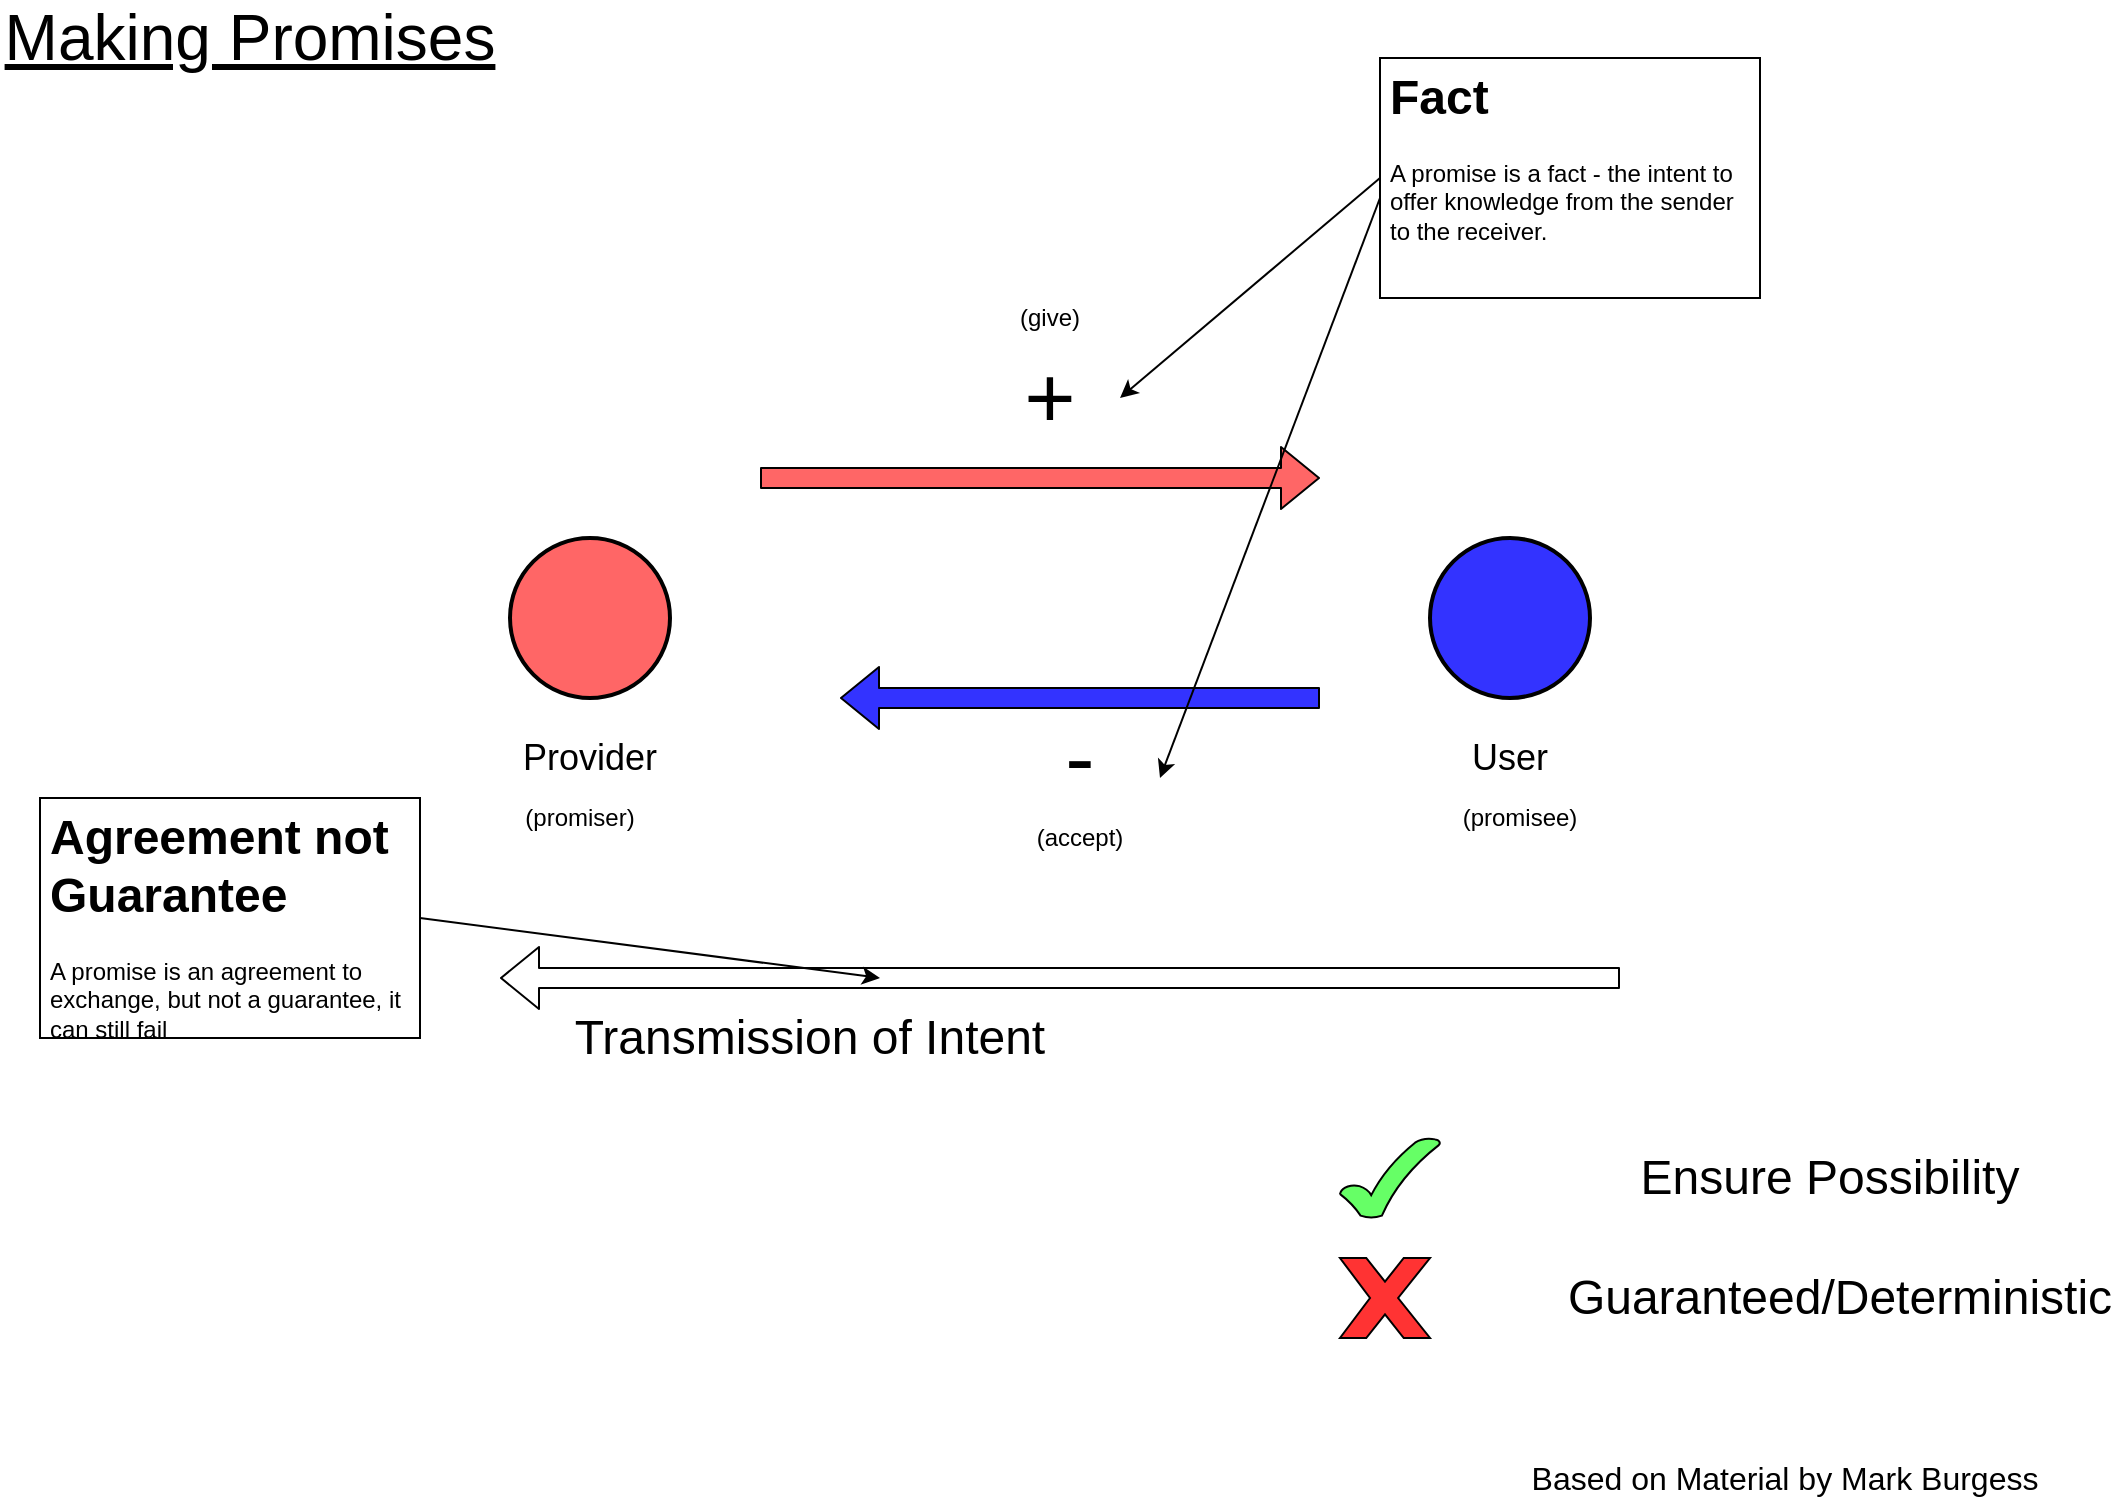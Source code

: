 <mxfile version="15.2.7" type="device"><diagram id="EZRGmwI_W4Lc3WU0OC06" name="Page-1"><mxGraphModel dx="1186" dy="875" grid="1" gridSize="10" guides="1" tooltips="1" connect="1" arrows="1" fold="1" page="1" pageScale="1" pageWidth="1169" pageHeight="827" math="0" shadow="0"><root><mxCell id="0"/><mxCell id="1" parent="0"/><UserObject label="" tooltip="Component" id="bqrXCT1D2EfJ_uqRMOES-1"><mxCell style="ellipse;whiteSpace=wrap;html=1;aspect=fixed;strokeColor=#000000;fillColor=#3333FF;fontFamily=Helvetica;fontSize=13;align=center;strokeWidth=2;" parent="1" vertex="1"><mxGeometry x="775" y="320" width="80" height="80" as="geometry"/></mxCell></UserObject><mxCell id="bqrXCT1D2EfJ_uqRMOES-2" value="&lt;font style=&quot;font-size: 18px&quot;&gt;User&lt;/font&gt;" style="text;html=1;strokeColor=none;fillColor=none;align=center;verticalAlign=middle;whiteSpace=wrap;rounded=0;" parent="1" vertex="1"><mxGeometry x="795" y="420" width="40" height="20" as="geometry"/></mxCell><UserObject label="" tooltip="Component" id="bqrXCT1D2EfJ_uqRMOES-3"><mxCell style="ellipse;whiteSpace=wrap;html=1;aspect=fixed;strokeColor=#000000;fillColor=#FF6666;fontFamily=Helvetica;fontSize=13;align=center;strokeWidth=2;" parent="1" vertex="1"><mxGeometry x="315" y="320" width="80" height="80" as="geometry"/></mxCell></UserObject><mxCell id="bqrXCT1D2EfJ_uqRMOES-4" value="&lt;font style=&quot;font-size: 18px&quot;&gt;Provider&lt;/font&gt;" style="text;html=1;strokeColor=none;fillColor=none;align=center;verticalAlign=middle;whiteSpace=wrap;rounded=0;" parent="1" vertex="1"><mxGeometry x="335" y="420" width="40" height="20" as="geometry"/></mxCell><mxCell id="bqrXCT1D2EfJ_uqRMOES-5" value="" style="shape=flexArrow;endArrow=classic;html=1;fillColor=#FF6666;" parent="1" edge="1"><mxGeometry width="50" height="50" relative="1" as="geometry"><mxPoint x="440" y="290" as="sourcePoint"/><mxPoint x="720" y="290" as="targetPoint"/></mxGeometry></mxCell><mxCell id="bqrXCT1D2EfJ_uqRMOES-6" value="(give)" style="text;html=1;strokeColor=none;fillColor=none;align=center;verticalAlign=middle;whiteSpace=wrap;rounded=0;" parent="1" vertex="1"><mxGeometry x="565" y="200" width="40" height="20" as="geometry"/></mxCell><mxCell id="bqrXCT1D2EfJ_uqRMOES-7" value="&lt;font style=&quot;font-size: 44px&quot;&gt;+&lt;/font&gt;" style="text;html=1;strokeColor=none;fillColor=none;align=center;verticalAlign=middle;whiteSpace=wrap;rounded=0;" parent="1" vertex="1"><mxGeometry x="565" y="240" width="40" height="20" as="geometry"/></mxCell><mxCell id="bqrXCT1D2EfJ_uqRMOES-8" value="" style="shape=flexArrow;endArrow=classic;html=1;fillColor=#3333FF;" parent="1" edge="1"><mxGeometry width="50" height="50" relative="1" as="geometry"><mxPoint x="720" y="400" as="sourcePoint"/><mxPoint x="480" y="400" as="targetPoint"/></mxGeometry></mxCell><mxCell id="bqrXCT1D2EfJ_uqRMOES-9" value="(accept)" style="text;html=1;strokeColor=none;fillColor=none;align=center;verticalAlign=middle;whiteSpace=wrap;rounded=0;" parent="1" vertex="1"><mxGeometry x="580" y="460" width="40" height="20" as="geometry"/></mxCell><mxCell id="bqrXCT1D2EfJ_uqRMOES-10" value="&lt;font style=&quot;font-size: 44px&quot;&gt;-&lt;/font&gt;" style="text;html=1;strokeColor=none;fillColor=none;align=center;verticalAlign=middle;whiteSpace=wrap;rounded=0;" parent="1" vertex="1"><mxGeometry x="580" y="420" width="40" height="20" as="geometry"/></mxCell><mxCell id="bqrXCT1D2EfJ_uqRMOES-13" value="" style="shape=flexArrow;endArrow=classic;html=1;fillColor=none;" parent="1" edge="1"><mxGeometry width="50" height="50" relative="1" as="geometry"><mxPoint x="870" y="540" as="sourcePoint"/><mxPoint x="310" y="540" as="targetPoint"/></mxGeometry></mxCell><mxCell id="bqrXCT1D2EfJ_uqRMOES-14" value="&lt;font style=&quot;font-size: 24px&quot;&gt;Transmission of Intent&lt;/font&gt;" style="text;html=1;strokeColor=none;fillColor=none;align=center;verticalAlign=middle;whiteSpace=wrap;rounded=0;" parent="1" vertex="1"><mxGeometry x="340" y="560" width="250" height="20" as="geometry"/></mxCell><mxCell id="bqrXCT1D2EfJ_uqRMOES-15" value="&lt;font style=&quot;font-size: 24px&quot;&gt;Ensure Possibility&lt;/font&gt;" style="text;html=1;strokeColor=none;fillColor=none;align=center;verticalAlign=middle;whiteSpace=wrap;rounded=0;" parent="1" vertex="1"><mxGeometry x="850" y="630" width="250" height="20" as="geometry"/></mxCell><mxCell id="bqrXCT1D2EfJ_uqRMOES-16" value="&lt;font style=&quot;font-size: 24px&quot;&gt;Guaranteed/Deterministic&lt;/font&gt;" style="text;html=1;strokeColor=none;fillColor=none;align=center;verticalAlign=middle;whiteSpace=wrap;rounded=0;" parent="1" vertex="1"><mxGeometry x="855" y="690" width="250" height="20" as="geometry"/></mxCell><mxCell id="bqrXCT1D2EfJ_uqRMOES-17" value="&lt;font size=&quot;1&quot;&gt;&lt;u style=&quot;font-size: 32px&quot;&gt;Making Promises&lt;/u&gt;&lt;/font&gt;" style="text;html=1;strokeColor=none;fillColor=none;align=center;verticalAlign=middle;whiteSpace=wrap;rounded=0;" parent="1" vertex="1"><mxGeometry x="60" y="60" width="250" height="20" as="geometry"/></mxCell><mxCell id="bqrXCT1D2EfJ_uqRMOES-18" value="&lt;font style=&quot;font-size: 16px&quot;&gt;Based on Material by Mark Burgess&lt;/font&gt;" style="text;html=1;strokeColor=none;fillColor=none;align=center;verticalAlign=middle;whiteSpace=wrap;rounded=0;" parent="1" vertex="1"><mxGeometry x="800" y="780" width="305" height="20" as="geometry"/></mxCell><mxCell id="bqrXCT1D2EfJ_uqRMOES-19" value="" style="verticalLabelPosition=bottom;verticalAlign=top;html=1;shape=mxgraph.basic.tick;fillColor=#66FF66;" parent="1" vertex="1"><mxGeometry x="730" y="620" width="50" height="40" as="geometry"/></mxCell><mxCell id="bqrXCT1D2EfJ_uqRMOES-20" value="" style="verticalLabelPosition=bottom;verticalAlign=top;html=1;shape=mxgraph.basic.x;fillColor=#FF3333;" parent="1" vertex="1"><mxGeometry x="730" y="680" width="45" height="40" as="geometry"/></mxCell><mxCell id="sRBK0djN9M_VX3u70wdU-1" value="&lt;h1&gt;Fact&lt;/h1&gt;&lt;p&gt;A promise is a fact - the intent to offer knowledge from the sender to the receiver.&lt;/p&gt;" style="text;html=1;strokeColor=default;fillColor=none;spacing=5;spacingTop=-20;whiteSpace=wrap;overflow=hidden;rounded=0;" vertex="1" parent="1"><mxGeometry x="750" y="80" width="190" height="120" as="geometry"/></mxCell><mxCell id="sRBK0djN9M_VX3u70wdU-2" value="" style="endArrow=classic;html=1;exitX=0;exitY=0.5;exitDx=0;exitDy=0;" edge="1" parent="1" source="sRBK0djN9M_VX3u70wdU-1"><mxGeometry width="50" height="50" relative="1" as="geometry"><mxPoint x="600" y="450" as="sourcePoint"/><mxPoint x="620" y="250" as="targetPoint"/></mxGeometry></mxCell><mxCell id="sRBK0djN9M_VX3u70wdU-3" value="" style="endArrow=classic;html=1;" edge="1" parent="1"><mxGeometry width="50" height="50" relative="1" as="geometry"><mxPoint x="750" y="150" as="sourcePoint"/><mxPoint x="640" y="440" as="targetPoint"/></mxGeometry></mxCell><mxCell id="sRBK0djN9M_VX3u70wdU-4" value="(promiser)" style="text;html=1;strokeColor=none;fillColor=none;align=center;verticalAlign=middle;whiteSpace=wrap;rounded=0;" vertex="1" parent="1"><mxGeometry x="330" y="450" width="40" height="20" as="geometry"/></mxCell><mxCell id="sRBK0djN9M_VX3u70wdU-5" value="(promisee)" style="text;html=1;strokeColor=none;fillColor=none;align=center;verticalAlign=middle;whiteSpace=wrap;rounded=0;" vertex="1" parent="1"><mxGeometry x="800" y="450" width="40" height="20" as="geometry"/></mxCell><mxCell id="sRBK0djN9M_VX3u70wdU-6" value="&lt;h1&gt;Agreement not Guarantee&lt;/h1&gt;&lt;p&gt;A promise is an agreement to exchange, but not a guarantee, it can still fail&lt;/p&gt;" style="text;html=1;strokeColor=default;fillColor=none;spacing=5;spacingTop=-20;whiteSpace=wrap;overflow=hidden;rounded=0;" vertex="1" parent="1"><mxGeometry x="80" y="450" width="190" height="120" as="geometry"/></mxCell><mxCell id="sRBK0djN9M_VX3u70wdU-7" value="" style="endArrow=classic;html=1;exitX=1;exitY=0.5;exitDx=0;exitDy=0;" edge="1" parent="1" source="sRBK0djN9M_VX3u70wdU-6"><mxGeometry width="50" height="50" relative="1" as="geometry"><mxPoint x="760" y="150" as="sourcePoint"/><mxPoint x="500" y="540" as="targetPoint"/></mxGeometry></mxCell></root></mxGraphModel></diagram></mxfile>